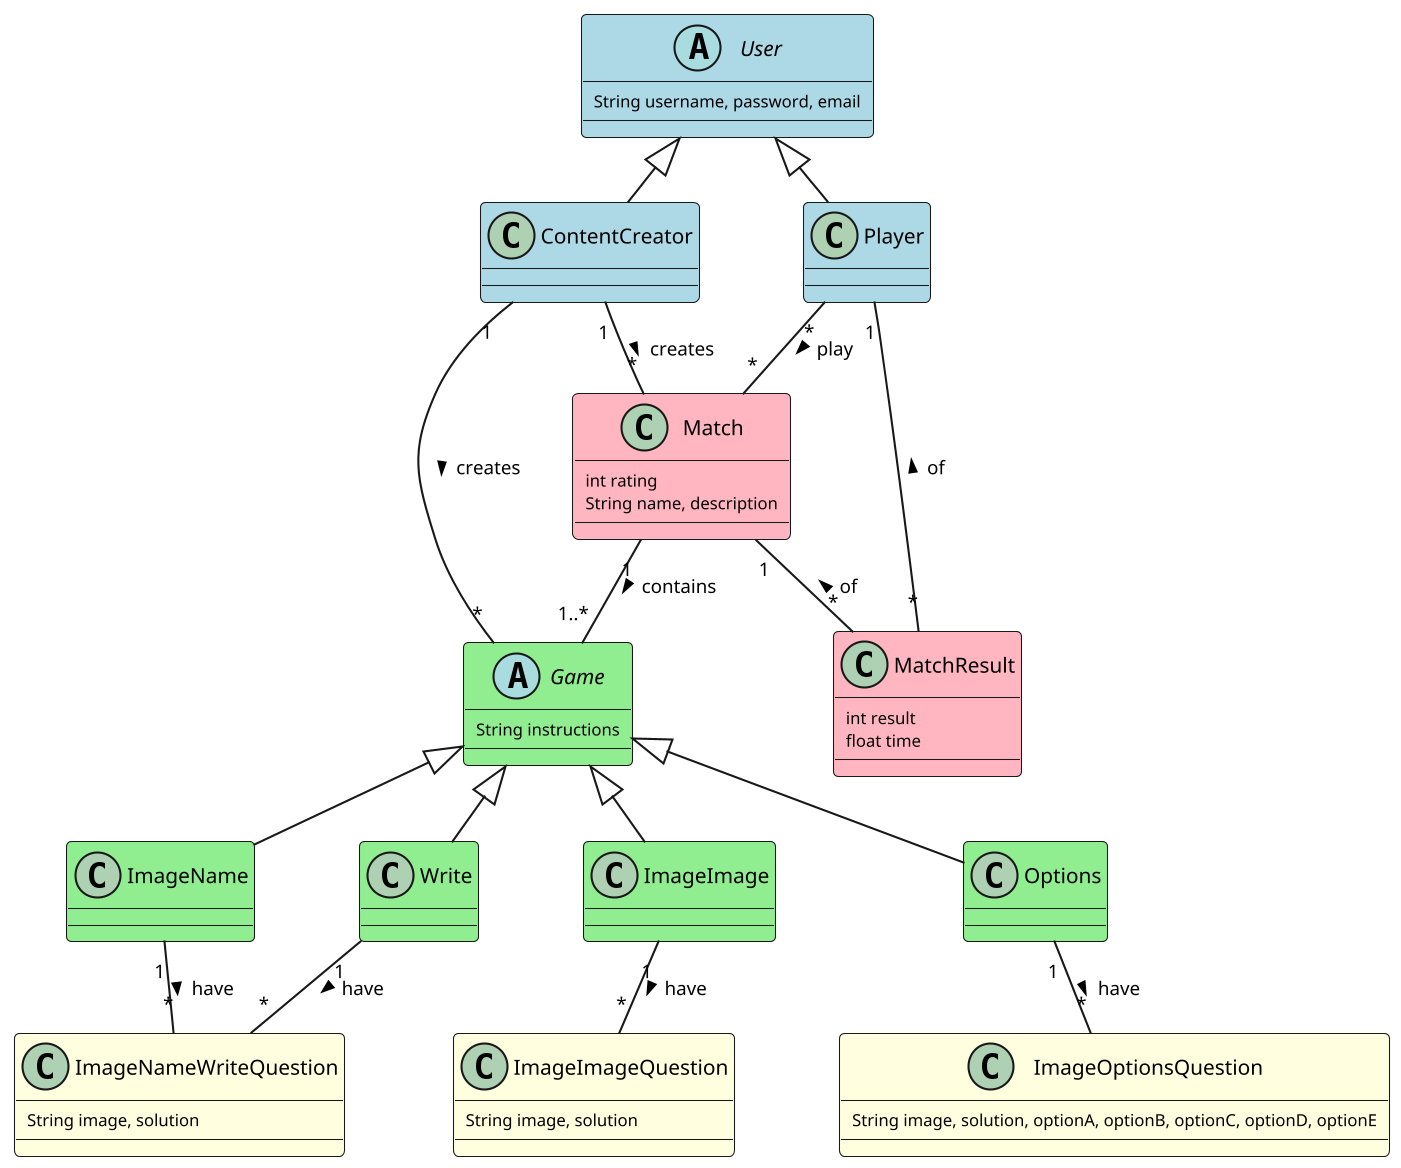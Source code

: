 @startuml
skinparam dpi 200
skinparam classAttributeFontSize 8
skinparam classArrowFontSize 9
skinparam classFontSize 10
skinparam nodesep 50
skinparam ranksep 30
hide stereotype
skinparam class {
    BackgroundColor White
    BackgroundColor<<User>> LightBlue
    BackgroundColor<<Game>> LightGreen
    BackgroundColor<<Match>> LightPink
    BackgroundColor<<MatchResult>> LightPink
    BackgroundColor<<Options>> LightYellow
}


abstract class User <<User>> {
    String username, password, email
}

class ContentCreator <<User>> extends User {
}

class Player <<User>> extends User {
}

abstract class Game <<Game>> {
    String instructions
}

class ImageName <<Game>> extends Game {
}

class Write <<Game>> extends Game {
}

class ImageImage <<Game>> extends Game {
}

class Options <<Game>> extends Game {
}

class ImageImageQuestion <<Options>>{
    String image, solution
}

class ImageNameWriteQuestion <<Options>>{
    String image, solution
}

class ImageOptionsQuestion <<Options>>{
    String image, solution, optionA, optionB, optionC, optionD, optionE
}

class Match <<Match>> {
    int rating
    String name, description
}

class MatchResult <<MatchResult>> {
    int result
    float time
}

ContentCreator "1" -- "*" Match:creates >
ContentCreator "1" -- "*" Game:creates >

Player "*" -- "*" Match:play >
Player "1" -- "*" MatchResult:of <

Match "1" -- "*" MatchResult:of <
Match "1" -- "1..*" Game:contains >

Write "1" -- "*" ImageNameWriteQuestion:have >
ImageName "1" -- "*" ImageNameWriteQuestion:have >
ImageImage "1" -- "*" ImageImageQuestion:have >
Options "1" -- "*" ImageOptionsQuestion:have >

@enduml